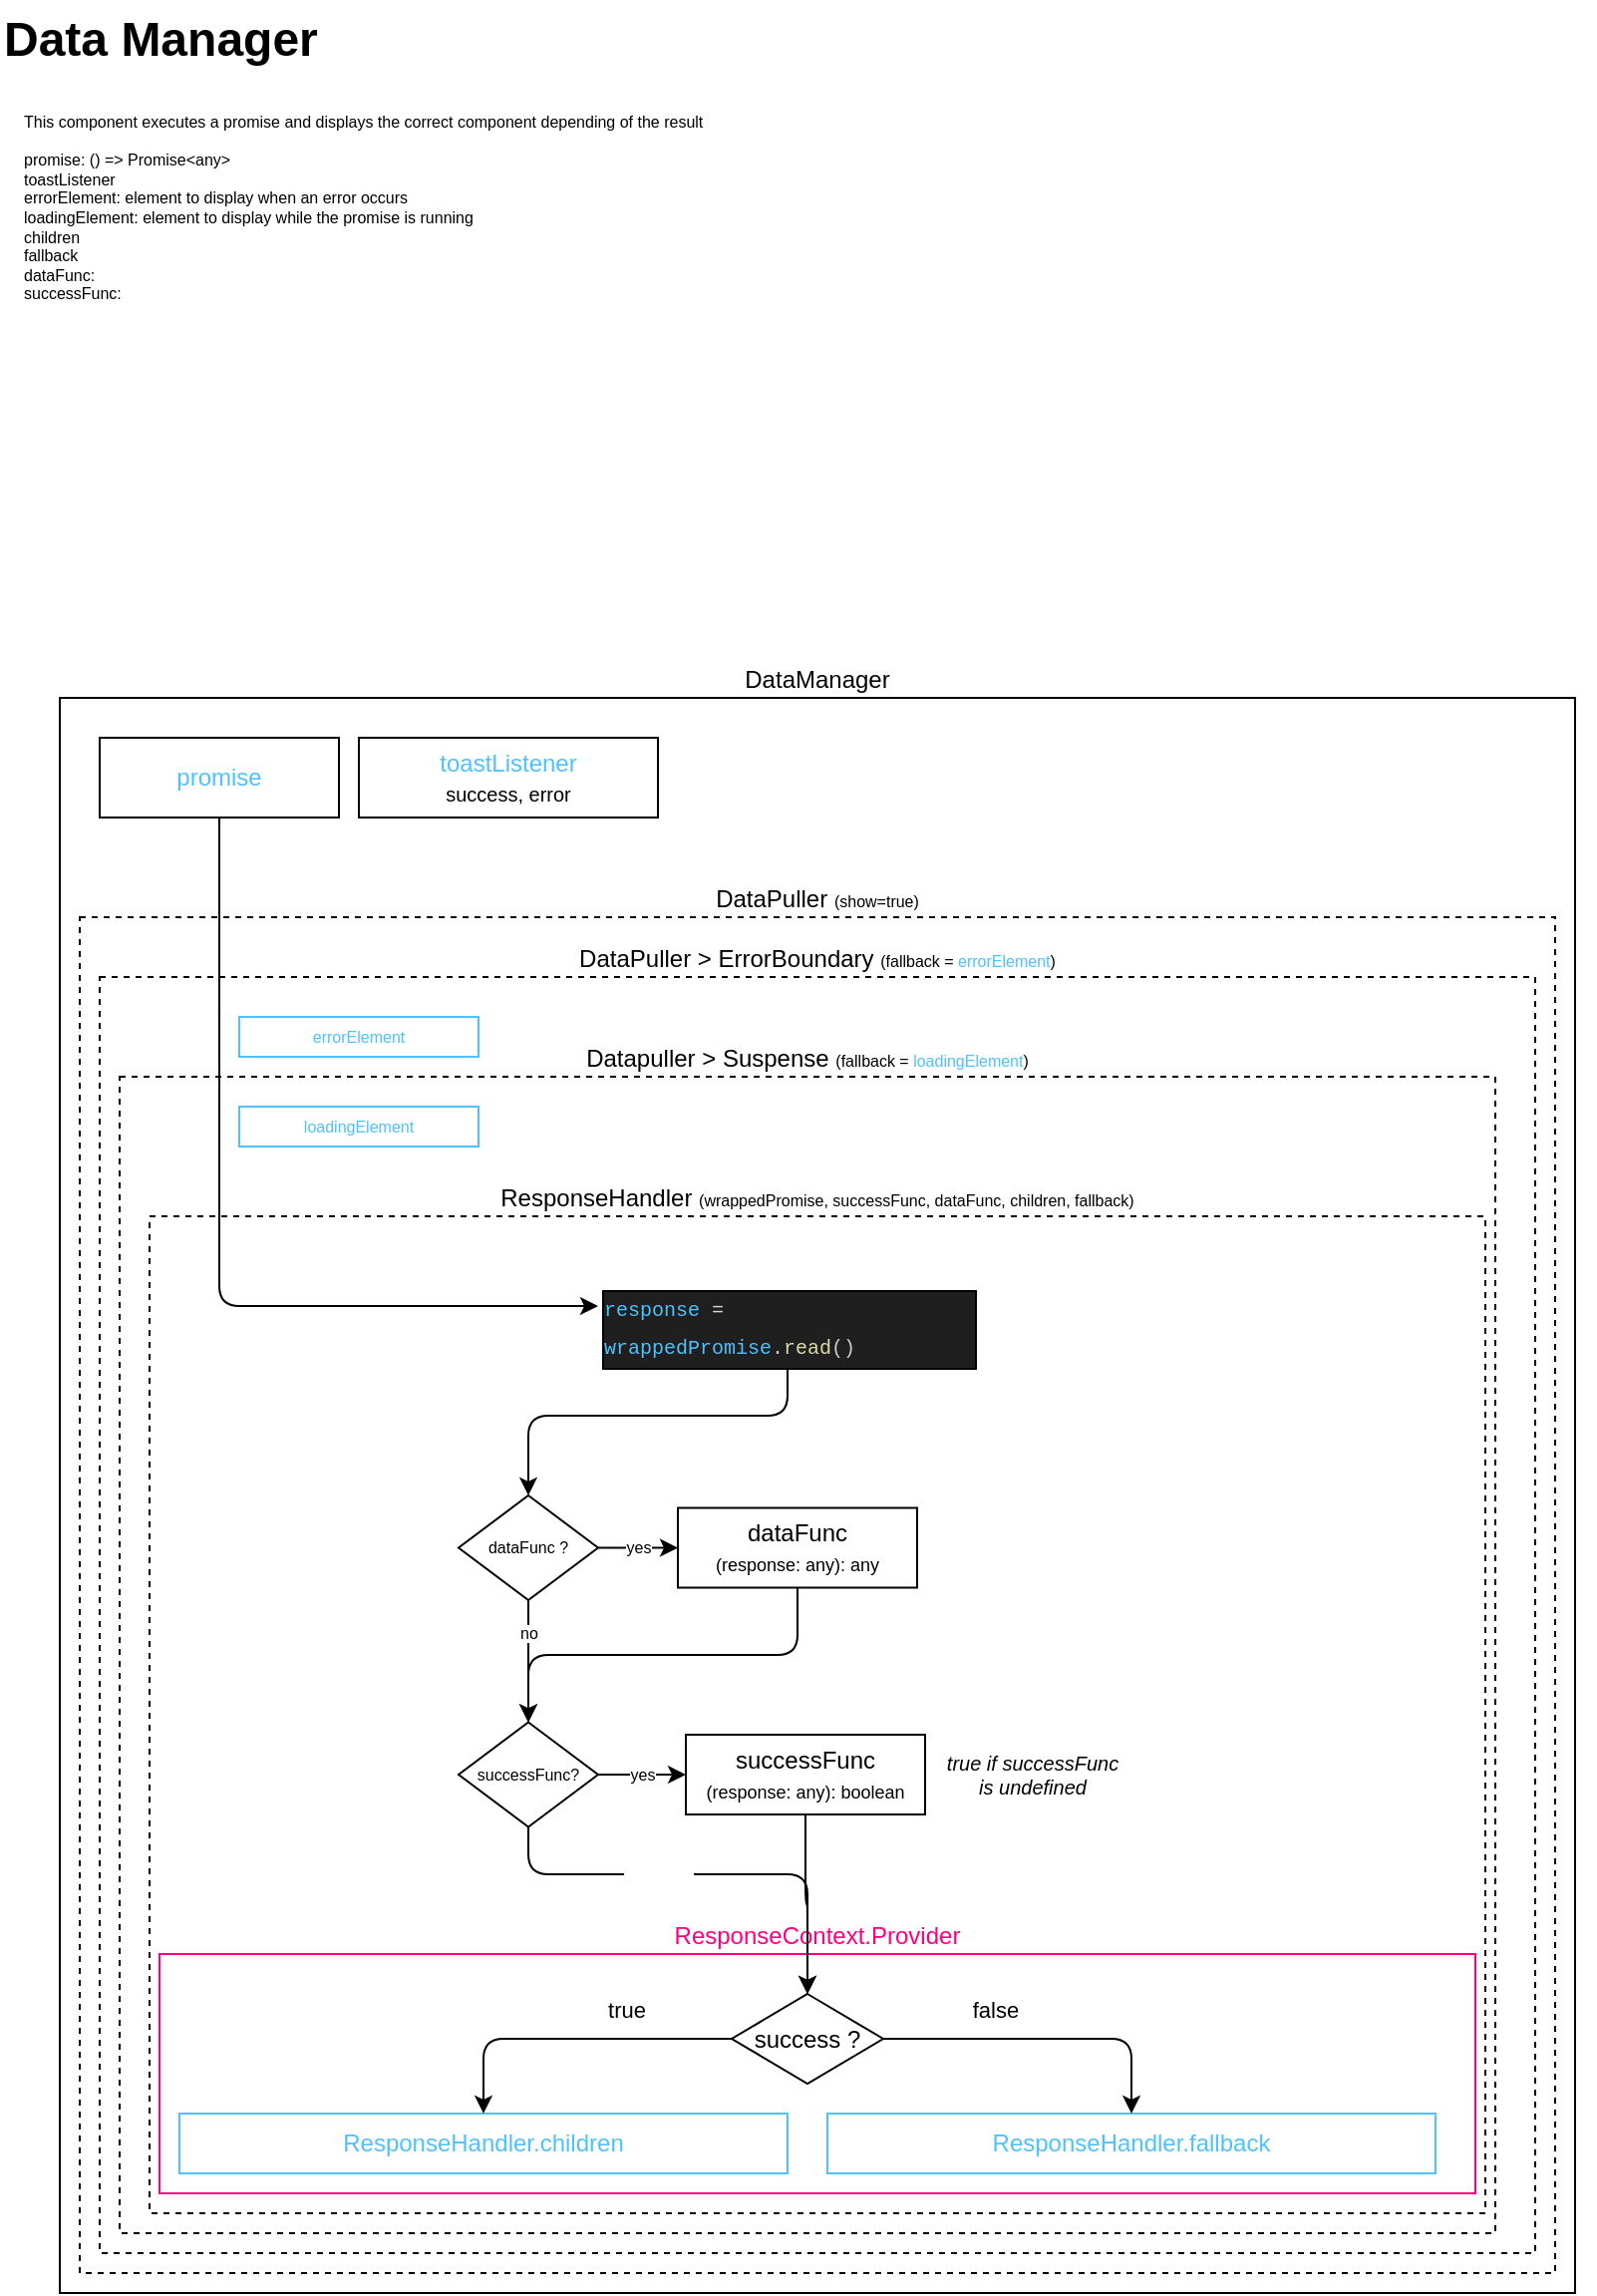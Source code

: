 <mxfile>
    <diagram id="X8ZT7ZjoG0jcA1LSvpqi" name="Page-1">
        <mxGraphModel dx="1397" dy="543" grid="1" gridSize="10" guides="1" tooltips="1" connect="1" arrows="1" fold="1" page="1" pageScale="1" pageWidth="827" pageHeight="1169" math="0" shadow="0">
            <root>
                <mxCell id="0"/>
                <mxCell id="1" parent="0"/>
                <mxCell id="2" value="DataManager" style="whiteSpace=wrap;html=1;align=center;labelPosition=center;verticalLabelPosition=top;verticalAlign=bottom;" parent="1" vertex="1">
                    <mxGeometry x="40" y="360" width="760" height="800" as="geometry"/>
                </mxCell>
                <mxCell id="3" value="DataPuller &lt;font style=&quot;font-size: 8px;&quot;&gt;(show=true)&lt;/font&gt;" style="whiteSpace=wrap;html=1;align=center;labelPosition=center;verticalLabelPosition=top;verticalAlign=bottom;dashed=1;" parent="1" vertex="1">
                    <mxGeometry x="50" y="470" width="740" height="680" as="geometry"/>
                </mxCell>
                <mxCell id="6" value="&lt;font color=&quot;#4fc1ff&quot;&gt;toastListener&lt;/font&gt;&lt;br&gt;&lt;font style=&quot;font-size: 10px;&quot;&gt;success, error&lt;/font&gt;" style="whiteSpace=wrap;html=1;" parent="1" vertex="1">
                    <mxGeometry x="190" y="380" width="150" height="40" as="geometry"/>
                </mxCell>
                <mxCell id="7" value="&lt;font color=&quot;#4fc1ff&quot;&gt;promise&lt;/font&gt;" style="whiteSpace=wrap;html=1;" parent="1" vertex="1">
                    <mxGeometry x="60" y="380" width="120" height="40" as="geometry"/>
                </mxCell>
                <mxCell id="9" value="DataPuller &amp;gt; ErrorBoundary &lt;font style=&quot;font-size: 8px;&quot;&gt;(fallback = &lt;font style=&quot;font-size: 8px;&quot; color=&quot;#4fc1ff&quot;&gt;errorElement&lt;/font&gt;)&lt;/font&gt;" style="whiteSpace=wrap;html=1;align=center;labelPosition=center;verticalLabelPosition=top;verticalAlign=bottom;dashed=1;" parent="1" vertex="1">
                    <mxGeometry x="60" y="500" width="720" height="640" as="geometry"/>
                </mxCell>
                <mxCell id="10" value="Datapuller &amp;gt; Suspense &lt;font style=&quot;font-size: 8px;&quot;&gt;(fallback = &lt;font style=&quot;font-size: 8px;&quot; color=&quot;#4fc1ff&quot;&gt;loadingElement&lt;/font&gt;)&lt;/font&gt;" style="whiteSpace=wrap;html=1;align=center;labelPosition=center;verticalLabelPosition=top;verticalAlign=bottom;dashed=1;" parent="1" vertex="1">
                    <mxGeometry x="70" y="550" width="690" height="580" as="geometry"/>
                </mxCell>
                <mxCell id="4" value="ResponseHandler &lt;font style=&quot;font-size: 8px;&quot;&gt;(wrappedPromise, successFunc, dataFunc, children, fallback)&lt;/font&gt;" style="whiteSpace=wrap;html=1;align=center;labelPosition=center;verticalLabelPosition=top;verticalAlign=bottom;dashed=1;" parent="1" vertex="1">
                    <mxGeometry x="85" y="620" width="670" height="500" as="geometry"/>
                </mxCell>
                <mxCell id="8" style="edgeStyle=orthogonalEdgeStyle;html=1;entryX=0;entryY=0.5;entryDx=0;entryDy=0;exitX=0.5;exitY=1;exitDx=0;exitDy=0;" parent="1" source="7" target="19" edge="1">
                    <mxGeometry relative="1" as="geometry"/>
                </mxCell>
                <mxCell id="11" value="&lt;font color=&quot;#ff0080&quot;&gt;ResponseContext.Provider&lt;/font&gt;" style="whiteSpace=wrap;html=1;align=center;labelPosition=center;verticalLabelPosition=top;verticalAlign=bottom;strokeColor=#FF0080;textDirection=ltr;" parent="1" vertex="1">
                    <mxGeometry x="90" y="990" width="660" height="120" as="geometry"/>
                </mxCell>
                <mxCell id="5" value="&lt;font color=&quot;#4fc1ff&quot;&gt;ResponseHandler.children&lt;/font&gt;" style="whiteSpace=wrap;html=1;align=center;labelPosition=center;verticalLabelPosition=middle;verticalAlign=middle;strokeColor=#4FC1FF;" parent="1" vertex="1">
                    <mxGeometry x="100" y="1070" width="305" height="30" as="geometry"/>
                </mxCell>
                <mxCell id="12" value="&lt;font color=&quot;#4fc1ff&quot;&gt;ResponseHandler.fallback&lt;/font&gt;" style="whiteSpace=wrap;html=1;align=center;labelPosition=center;verticalLabelPosition=middle;verticalAlign=middle;strokeColor=#4FC1FF;" parent="1" vertex="1">
                    <mxGeometry x="425" y="1070" width="305" height="30" as="geometry"/>
                </mxCell>
                <mxCell id="14" value="false" style="edgeStyle=orthogonalEdgeStyle;html=1;entryX=0.5;entryY=0;entryDx=0;entryDy=0;exitX=1;exitY=0.5;exitDx=0;exitDy=0;" parent="1" edge="1" target="12" source="13">
                    <mxGeometry x="-0.312" y="15" relative="1" as="geometry">
                        <mxPoint x="430.432" y="987.271" as="sourcePoint"/>
                        <mxPoint x="462.25" y="1012" as="targetPoint"/>
                        <mxPoint as="offset"/>
                    </mxGeometry>
                </mxCell>
                <mxCell id="15" value="true" style="edgeStyle=orthogonalEdgeStyle;html=1;entryX=0.5;entryY=0;entryDx=0;entryDy=0;exitX=0;exitY=0.5;exitDx=0;exitDy=0;" parent="1" source="13" target="5" edge="1">
                    <mxGeometry x="-0.343" y="-15" relative="1" as="geometry">
                        <mxPoint as="offset"/>
                    </mxGeometry>
                </mxCell>
                <mxCell id="13" value="success ?" style="rhombus;whiteSpace=wrap;html=1;" parent="1" vertex="1">
                    <mxGeometry x="377" y="1010" width="76" height="45" as="geometry"/>
                </mxCell>
                <mxCell id="25" style="edgeStyle=orthogonalEdgeStyle;html=1;entryX=0.5;entryY=0;entryDx=0;entryDy=0;fontSize=8;" parent="1" source="16" target="21" edge="1">
                    <mxGeometry relative="1" as="geometry">
                        <Array as="points">
                            <mxPoint x="410" y="840"/>
                            <mxPoint x="275" y="840"/>
                        </Array>
                    </mxGeometry>
                </mxCell>
                <mxCell id="16" value="dataFunc &lt;br&gt;&lt;font style=&quot;font-size: 9px;&quot;&gt;(response: any): any&lt;/font&gt;&lt;span style=&quot;color: rgba(0, 0, 0, 0); font-family: monospace; font-size: 0px; text-align: start;&quot;&gt;%3CmxGraphModel%3E%3Croot%3E%3CmxCell%20id%3D%220%22%2F%3E%3CmxCell%20id%3D%221%22%20parent%3D%220%22%2F%3E%3CmxCell%20id%3D%222%22%20value%3D%22toastListener%26lt%3Bbr%26gt%3Bsuccess%2C%20error%22%20style%3D%22whiteSpace%3Dwrap%3Bhtml%3D1%3B%22%20vertex%3D%221%22%20parent%3D%221%22%3E%3CmxGeometry%20x%3D%2260%22%20y%3D%22380%22%20width%3D%22120%22%20height%3D%2240%22%20as%3D%22geometry%22%2F%3E%3C%2FmxCell%3E%3C%2Froot%3E%3C%2FmxGraphModel%3E&lt;/span&gt;" style="whiteSpace=wrap;html=1;" parent="1" vertex="1">
                    <mxGeometry x="350" y="766.25" width="120" height="40" as="geometry"/>
                </mxCell>
                <mxCell id="27" style="edgeStyle=orthogonalEdgeStyle;html=1;entryX=0.5;entryY=0;entryDx=0;entryDy=0;fontSize=8;" parent="1" source="17" target="13" edge="1">
                    <mxGeometry relative="1" as="geometry"/>
                </mxCell>
                <mxCell id="17" value="successFunc &lt;br&gt;&lt;font style=&quot;font-size: 9px;&quot;&gt;(response: any): boolean&lt;/font&gt;" style="whiteSpace=wrap;html=1;" parent="1" vertex="1">
                    <mxGeometry x="354" y="880" width="120" height="40" as="geometry"/>
                </mxCell>
                <mxCell id="18" value="&lt;font style=&quot;font-size: 10px;&quot;&gt;&lt;i style=&quot;font-size: 10px;&quot;&gt;true if successFunc is undefined&lt;/i&gt;&lt;/font&gt;" style="text;strokeColor=none;align=center;fillColor=none;html=1;verticalAlign=middle;whiteSpace=wrap;rounded=0;fontSize=10;" parent="1" vertex="1">
                    <mxGeometry x="480" y="885" width="96" height="30" as="geometry"/>
                </mxCell>
                <mxCell id="22" style="edgeStyle=orthogonalEdgeStyle;html=1;entryX=0.5;entryY=0;entryDx=0;entryDy=0;fontSize=8;" parent="1" source="19" target="20" edge="1">
                    <mxGeometry relative="1" as="geometry"/>
                </mxCell>
                <mxCell id="19" value="&lt;div style=&quot;color: rgb(204, 204, 204); background-color: rgb(31, 31, 31); font-family: Consolas, &amp;quot;Courier New&amp;quot;, monospace; font-weight: normal; line-height: 19px; font-size: 10px;&quot;&gt;&lt;div&gt;&lt;span style=&quot;color: #4fc1ff;&quot;&gt;response&lt;/span&gt;&lt;span style=&quot;color: #cccccc;&quot;&gt; &lt;/span&gt;&lt;span style=&quot;color: #d4d4d4;&quot;&gt;=&lt;/span&gt;&lt;span style=&quot;color: #cccccc;&quot;&gt; &lt;/span&gt;&lt;span style=&quot;color: #4fc1ff;&quot;&gt;wrappedPromise&lt;/span&gt;&lt;span style=&quot;color: #cccccc;&quot;&gt;.&lt;/span&gt;&lt;span style=&quot;color: #dcdcaa;&quot;&gt;read&lt;/span&gt;&lt;span style=&quot;color: #cccccc;&quot;&gt;()&lt;/span&gt;&lt;/div&gt;&lt;/div&gt;" style="text;whiteSpace=wrap;html=1;labelBorderColor=default;" parent="1" vertex="1">
                    <mxGeometry x="310" y="650" width="190" height="30" as="geometry"/>
                </mxCell>
                <mxCell id="23" value="no" style="edgeStyle=none;html=1;entryX=0.5;entryY=0;entryDx=0;entryDy=0;fontSize=8;" parent="1" source="20" target="21" edge="1">
                    <mxGeometry x="-0.455" relative="1" as="geometry">
                        <mxPoint as="offset"/>
                    </mxGeometry>
                </mxCell>
                <mxCell id="24" value="yes" style="edgeStyle=none;html=1;fontSize=8;" parent="1" source="20" target="16" edge="1">
                    <mxGeometry relative="1" as="geometry"/>
                </mxCell>
                <mxCell id="20" value="dataFunc ?" style="rhombus;whiteSpace=wrap;html=1;labelBorderColor=none;fontSize=8;" parent="1" vertex="1">
                    <mxGeometry x="240" y="760" width="70" height="52.5" as="geometry"/>
                </mxCell>
                <mxCell id="26" value="yes" style="edgeStyle=orthogonalEdgeStyle;html=1;entryX=0;entryY=0.5;entryDx=0;entryDy=0;fontSize=8;" parent="1" source="21" target="17" edge="1">
                    <mxGeometry relative="1" as="geometry"/>
                </mxCell>
                <mxCell id="31" value="undefined" style="edgeStyle=orthogonalEdgeStyle;html=1;entryX=0.5;entryY=0;entryDx=0;entryDy=0;fontSize=8;fontColor=#FFFFFF;" edge="1" parent="1" source="21" target="13">
                    <mxGeometry x="-0.207" relative="1" as="geometry">
                        <Array as="points">
                            <mxPoint x="275" y="950"/>
                            <mxPoint x="415" y="950"/>
                        </Array>
                        <mxPoint as="offset"/>
                    </mxGeometry>
                </mxCell>
                <mxCell id="21" value="successFunc?" style="rhombus;whiteSpace=wrap;html=1;labelBorderColor=none;fontSize=8;" parent="1" vertex="1">
                    <mxGeometry x="240" y="873.75" width="70" height="52.5" as="geometry"/>
                </mxCell>
                <mxCell id="32" value="loadingElement" style="whiteSpace=wrap;html=1;strokeColor=#4FC1FF;fontSize=8;fontColor=#4FC1FF;labelBackgroundColor=default;" vertex="1" parent="1">
                    <mxGeometry x="130" y="565" width="120" height="20" as="geometry"/>
                </mxCell>
                <mxCell id="33" value="errorElement" style="whiteSpace=wrap;html=1;strokeColor=#4FC1FF;fontSize=8;fontColor=#4FC1FF;labelBackgroundColor=default;" vertex="1" parent="1">
                    <mxGeometry x="130" y="520" width="120" height="20" as="geometry"/>
                </mxCell>
                <mxCell id="34" value="Data Manager" style="text;html=1;fontSize=24;fontStyle=1;verticalAlign=middle;align=left;labelBackgroundColor=default;" vertex="1" parent="1">
                    <mxGeometry x="10" y="10" width="100" height="40" as="geometry"/>
                </mxCell>
                <mxCell id="35" value="This component executes a promise and displays the correct component depending of the result&lt;br&gt;&lt;br&gt;promise: () =&amp;gt; Promise&amp;lt;any&amp;gt;&lt;br&gt;toastListener&lt;br&gt;errorElement: element to display when an error occurs&lt;br&gt;loadingElement: element to display while the promise is running&lt;br&gt;children&lt;br&gt;fallback&lt;br&gt;dataFunc:&lt;br&gt;successFunc:" style="text;html=1;align=left;verticalAlign=top;whiteSpace=wrap;rounded=0;labelBackgroundColor=default;fontSize=8;" vertex="1" parent="1">
                    <mxGeometry x="20" y="60" width="790" height="160" as="geometry"/>
                </mxCell>
            </root>
        </mxGraphModel>
    </diagram>
</mxfile>
